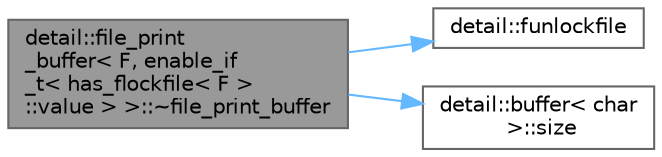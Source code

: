 digraph "detail::file_print_buffer&lt; F, enable_if_t&lt; has_flockfile&lt; F &gt;::value &gt; &gt;::~file_print_buffer"
{
 // LATEX_PDF_SIZE
  bgcolor="transparent";
  edge [fontname=Helvetica,fontsize=10,labelfontname=Helvetica,labelfontsize=10];
  node [fontname=Helvetica,fontsize=10,shape=box,height=0.2,width=0.4];
  rankdir="LR";
  Node1 [id="Node000001",label="detail::file_print\l_buffer\< F, enable_if\l_t\< has_flockfile\< F \>\l::value \> \>::~file_print_buffer",height=0.2,width=0.4,color="gray40", fillcolor="grey60", style="filled", fontcolor="black",tooltip=" "];
  Node1 -> Node2 [id="edge3_Node000001_Node000002",color="steelblue1",style="solid",tooltip=" "];
  Node2 [id="Node000002",label="detail::funlockfile",height=0.2,width=0.4,color="grey40", fillcolor="white", style="filled",URL="$namespacedetail.html#a198227be9559edc8337531081c76060b",tooltip=" "];
  Node1 -> Node3 [id="edge4_Node000001_Node000003",color="steelblue1",style="solid",tooltip=" "];
  Node3 [id="Node000003",label="detail::buffer\< char\l \>::size",height=0.2,width=0.4,color="grey40", fillcolor="white", style="filled",URL="$classdetail_1_1buffer.html#a8685285932360c284d19003fc4ba3edc",tooltip=" "];
}
